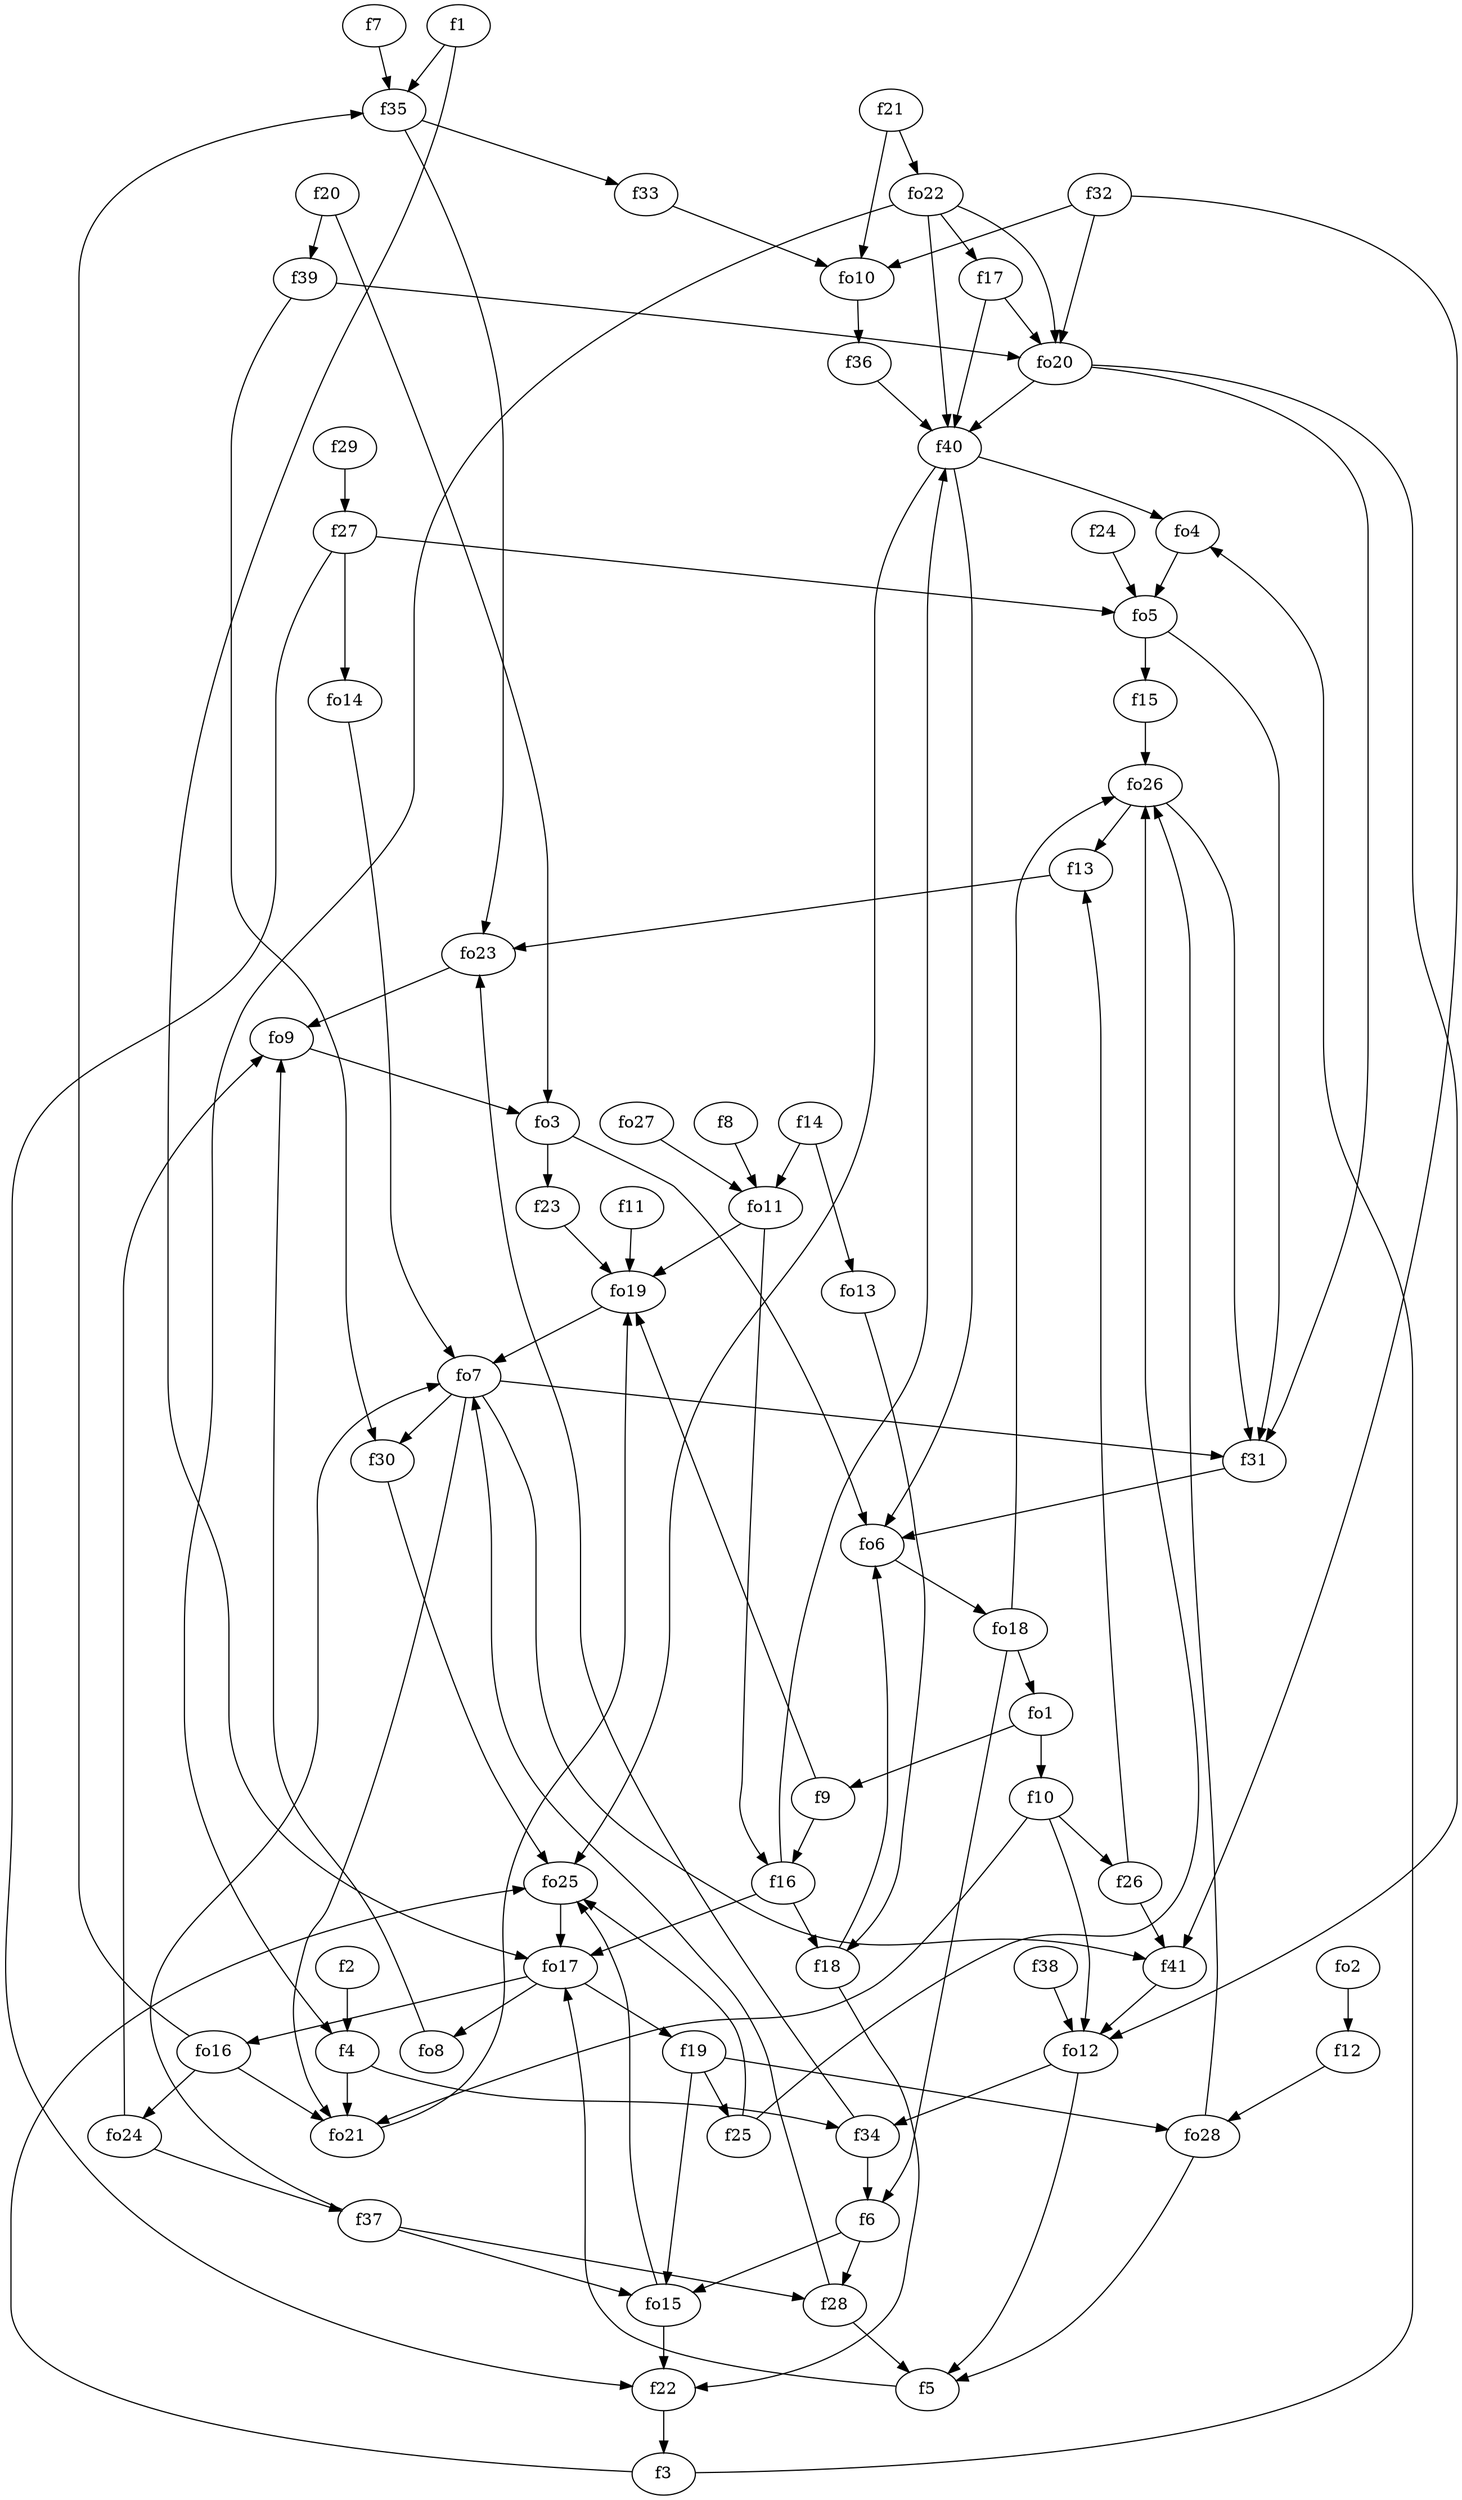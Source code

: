 strict digraph  {
f1;
f2;
f3;
f4;
f5;
f6;
f7;
f8;
f9;
f10;
f11;
f12;
f13;
f14;
f15;
f16;
f17;
f18;
f19;
f20;
f21;
f22;
f23;
f24;
f25;
f26;
f27;
f28;
f29;
f30;
f31;
f32;
f33;
f34;
f35;
f36;
f37;
f38;
f39;
f40;
f41;
fo1;
fo2;
fo3;
fo4;
fo5;
fo6;
fo7;
fo8;
fo9;
fo10;
fo11;
fo12;
fo13;
fo14;
fo15;
fo16;
fo17;
fo18;
fo19;
fo20;
fo21;
fo22;
fo23;
fo24;
fo25;
fo26;
fo27;
fo28;
f1 -> fo17  [weight=2];
f1 -> f35  [weight=2];
f2 -> f4  [weight=2];
f3 -> fo25  [weight=2];
f3 -> fo4  [weight=2];
f4 -> fo21  [weight=2];
f4 -> f34  [weight=2];
f5 -> fo17  [weight=2];
f6 -> f28  [weight=2];
f6 -> fo15  [weight=2];
f7 -> f35  [weight=2];
f8 -> fo11  [weight=2];
f9 -> fo19  [weight=2];
f9 -> f16  [weight=2];
f10 -> f26  [weight=2];
f10 -> fo12  [weight=2];
f10 -> fo21  [weight=2];
f11 -> fo19  [weight=2];
f12 -> fo28  [weight=2];
f13 -> fo23  [weight=2];
f14 -> fo13  [weight=2];
f14 -> fo11  [weight=2];
f15 -> fo26  [weight=2];
f16 -> fo17  [weight=2];
f16 -> f40  [weight=2];
f16 -> f18  [weight=2];
f17 -> fo20  [weight=2];
f17 -> f40  [weight=2];
f18 -> fo6  [weight=2];
f18 -> f22  [weight=2];
f19 -> f25  [weight=2];
f19 -> fo28  [weight=2];
f19 -> fo15  [weight=2];
f20 -> f39  [weight=2];
f20 -> fo3  [weight=2];
f21 -> fo22  [weight=2];
f21 -> fo10  [weight=2];
f22 -> f3  [weight=2];
f23 -> fo19  [weight=2];
f24 -> fo5  [weight=2];
f25 -> fo25  [weight=2];
f25 -> fo26  [weight=2];
f26 -> f13  [weight=2];
f26 -> f41  [weight=2];
f27 -> f22  [weight=2];
f27 -> fo14  [weight=2];
f27 -> fo5  [weight=2];
f28 -> fo7  [weight=2];
f28 -> f5  [weight=2];
f29 -> f27  [weight=2];
f30 -> fo25  [weight=2];
f31 -> fo6  [weight=2];
f32 -> fo10  [weight=2];
f32 -> fo20  [weight=2];
f32 -> f41  [weight=2];
f33 -> fo10  [weight=2];
f34 -> fo23  [weight=2];
f34 -> f6  [weight=2];
f35 -> fo23  [weight=2];
f35 -> f33  [weight=2];
f36 -> f40  [weight=2];
f37 -> f28  [weight=2];
f37 -> fo7  [weight=2];
f37 -> fo15  [weight=2];
f38 -> fo12  [weight=2];
f39 -> fo20  [weight=2];
f39 -> f30  [weight=2];
f40 -> fo4  [weight=2];
f40 -> fo25  [weight=2];
f40 -> fo6  [weight=2];
f41 -> fo12  [weight=2];
fo1 -> f9  [weight=2];
fo1 -> f10  [weight=2];
fo2 -> f12  [weight=2];
fo3 -> f23  [weight=2];
fo3 -> fo6  [weight=2];
fo4 -> fo5  [weight=2];
fo5 -> f31  [weight=2];
fo5 -> f15  [weight=2];
fo6 -> fo18  [weight=2];
fo7 -> f30  [weight=2];
fo7 -> f31  [weight=2];
fo7 -> fo21  [weight=2];
fo7 -> f41  [weight=2];
fo8 -> fo9  [weight=2];
fo9 -> fo3  [weight=2];
fo10 -> f36  [weight=2];
fo11 -> f16  [weight=2];
fo11 -> fo19  [weight=2];
fo12 -> f5  [weight=2];
fo12 -> f34  [weight=2];
fo13 -> f18  [weight=2];
fo14 -> fo7  [weight=2];
fo15 -> fo25  [weight=2];
fo15 -> f22  [weight=2];
fo16 -> fo21  [weight=2];
fo16 -> f35  [weight=2];
fo16 -> fo24  [weight=2];
fo17 -> fo8  [weight=2];
fo17 -> f19  [weight=2];
fo17 -> fo16  [weight=2];
fo18 -> fo26  [weight=2];
fo18 -> f6  [weight=2];
fo18 -> fo1  [weight=2];
fo19 -> fo7  [weight=2];
fo20 -> f40  [weight=2];
fo20 -> f31  [weight=2];
fo20 -> fo12  [weight=2];
fo21 -> fo19  [weight=2];
fo22 -> fo20  [weight=2];
fo22 -> f40  [weight=2];
fo22 -> f17  [weight=2];
fo22 -> f4  [weight=2];
fo23 -> fo9  [weight=2];
fo24 -> f37  [weight=2];
fo24 -> fo9  [weight=2];
fo25 -> fo17  [weight=2];
fo26 -> f31  [weight=2];
fo26 -> f13  [weight=2];
fo27 -> fo11  [weight=2];
fo28 -> f5  [weight=2];
fo28 -> fo26  [weight=2];
}
